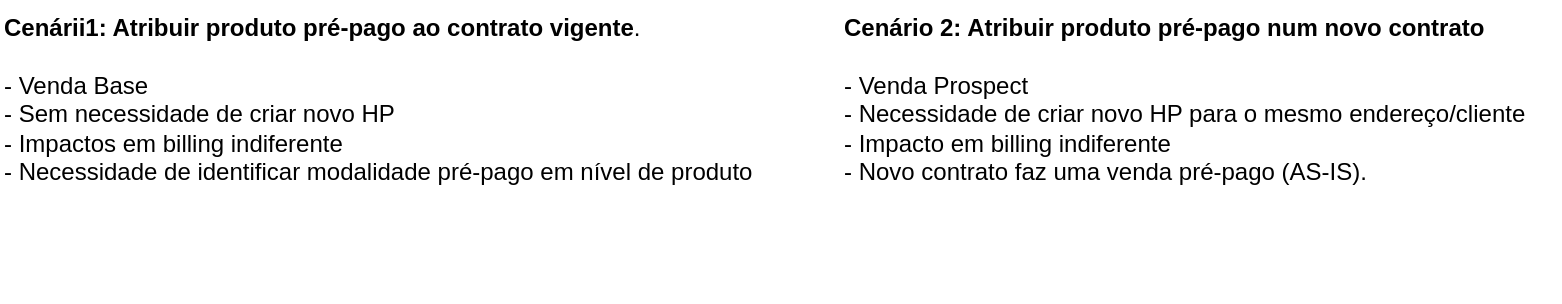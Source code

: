 <mxfile version="24.3.1" type="github">
  <diagram name="Página-1" id="hrwiLjcO8dKaTjDp7RrG">
    <mxGraphModel dx="1050" dy="530" grid="1" gridSize="10" guides="1" tooltips="1" connect="1" arrows="1" fold="1" page="1" pageScale="1" pageWidth="827" pageHeight="1169" math="0" shadow="0">
      <root>
        <mxCell id="0" />
        <mxCell id="1" parent="0" />
        <mxCell id="g9yhixUxPmsOxpV-LiuI-1" value="&lt;b&gt;Cenárii1: Atribuir produto pré-pago ao contrato vigente&lt;/b&gt;.&lt;div&gt;&lt;br&gt;&lt;/div&gt;&lt;div&gt;- Venda Base&lt;/div&gt;&lt;div&gt;- Sem necessidade de criar novo HP&lt;/div&gt;&lt;div&gt;- Impactos em billing indiferente&lt;/div&gt;&lt;div&gt;- Necessidade de identificar modalidade pré-pago em nível de produto&lt;/div&gt;&lt;div&gt;&lt;br&gt;&lt;div&gt;&lt;div&gt;&lt;br&gt;&lt;/div&gt;&lt;div&gt;&lt;br&gt;&lt;/div&gt;&lt;div&gt;&lt;div&gt;&lt;div&gt;&lt;br&gt;&lt;/div&gt;&lt;/div&gt;&lt;/div&gt;&lt;/div&gt;&lt;/div&gt;" style="text;html=1;align=left;verticalAlign=top;whiteSpace=wrap;rounded=0;horizontal=1;" vertex="1" parent="1">
          <mxGeometry x="30" y="20" width="380" height="100" as="geometry" />
        </mxCell>
        <mxCell id="g9yhixUxPmsOxpV-LiuI-2" value="&lt;div&gt;&lt;b&gt;Cenário 2: Atribuir produto pré-pago num novo contrato&lt;/b&gt;&lt;br&gt;&lt;div&gt;&lt;br&gt;&lt;/div&gt;&lt;/div&gt;&lt;div&gt;- Venda Prospect&lt;/div&gt;&lt;div&gt;- Necessidade de criar novo HP para o mesmo endereço/cliente&lt;/div&gt;&lt;div&gt;- Impacto em billing indiferente&lt;/div&gt;&lt;div&gt;- Novo contrato faz uma venda pré-pago (AS-IS).&lt;/div&gt;" style="text;html=1;align=left;verticalAlign=top;whiteSpace=wrap;rounded=0;" vertex="1" parent="1">
          <mxGeometry x="450" y="20" width="360" height="100" as="geometry" />
        </mxCell>
      </root>
    </mxGraphModel>
  </diagram>
</mxfile>
